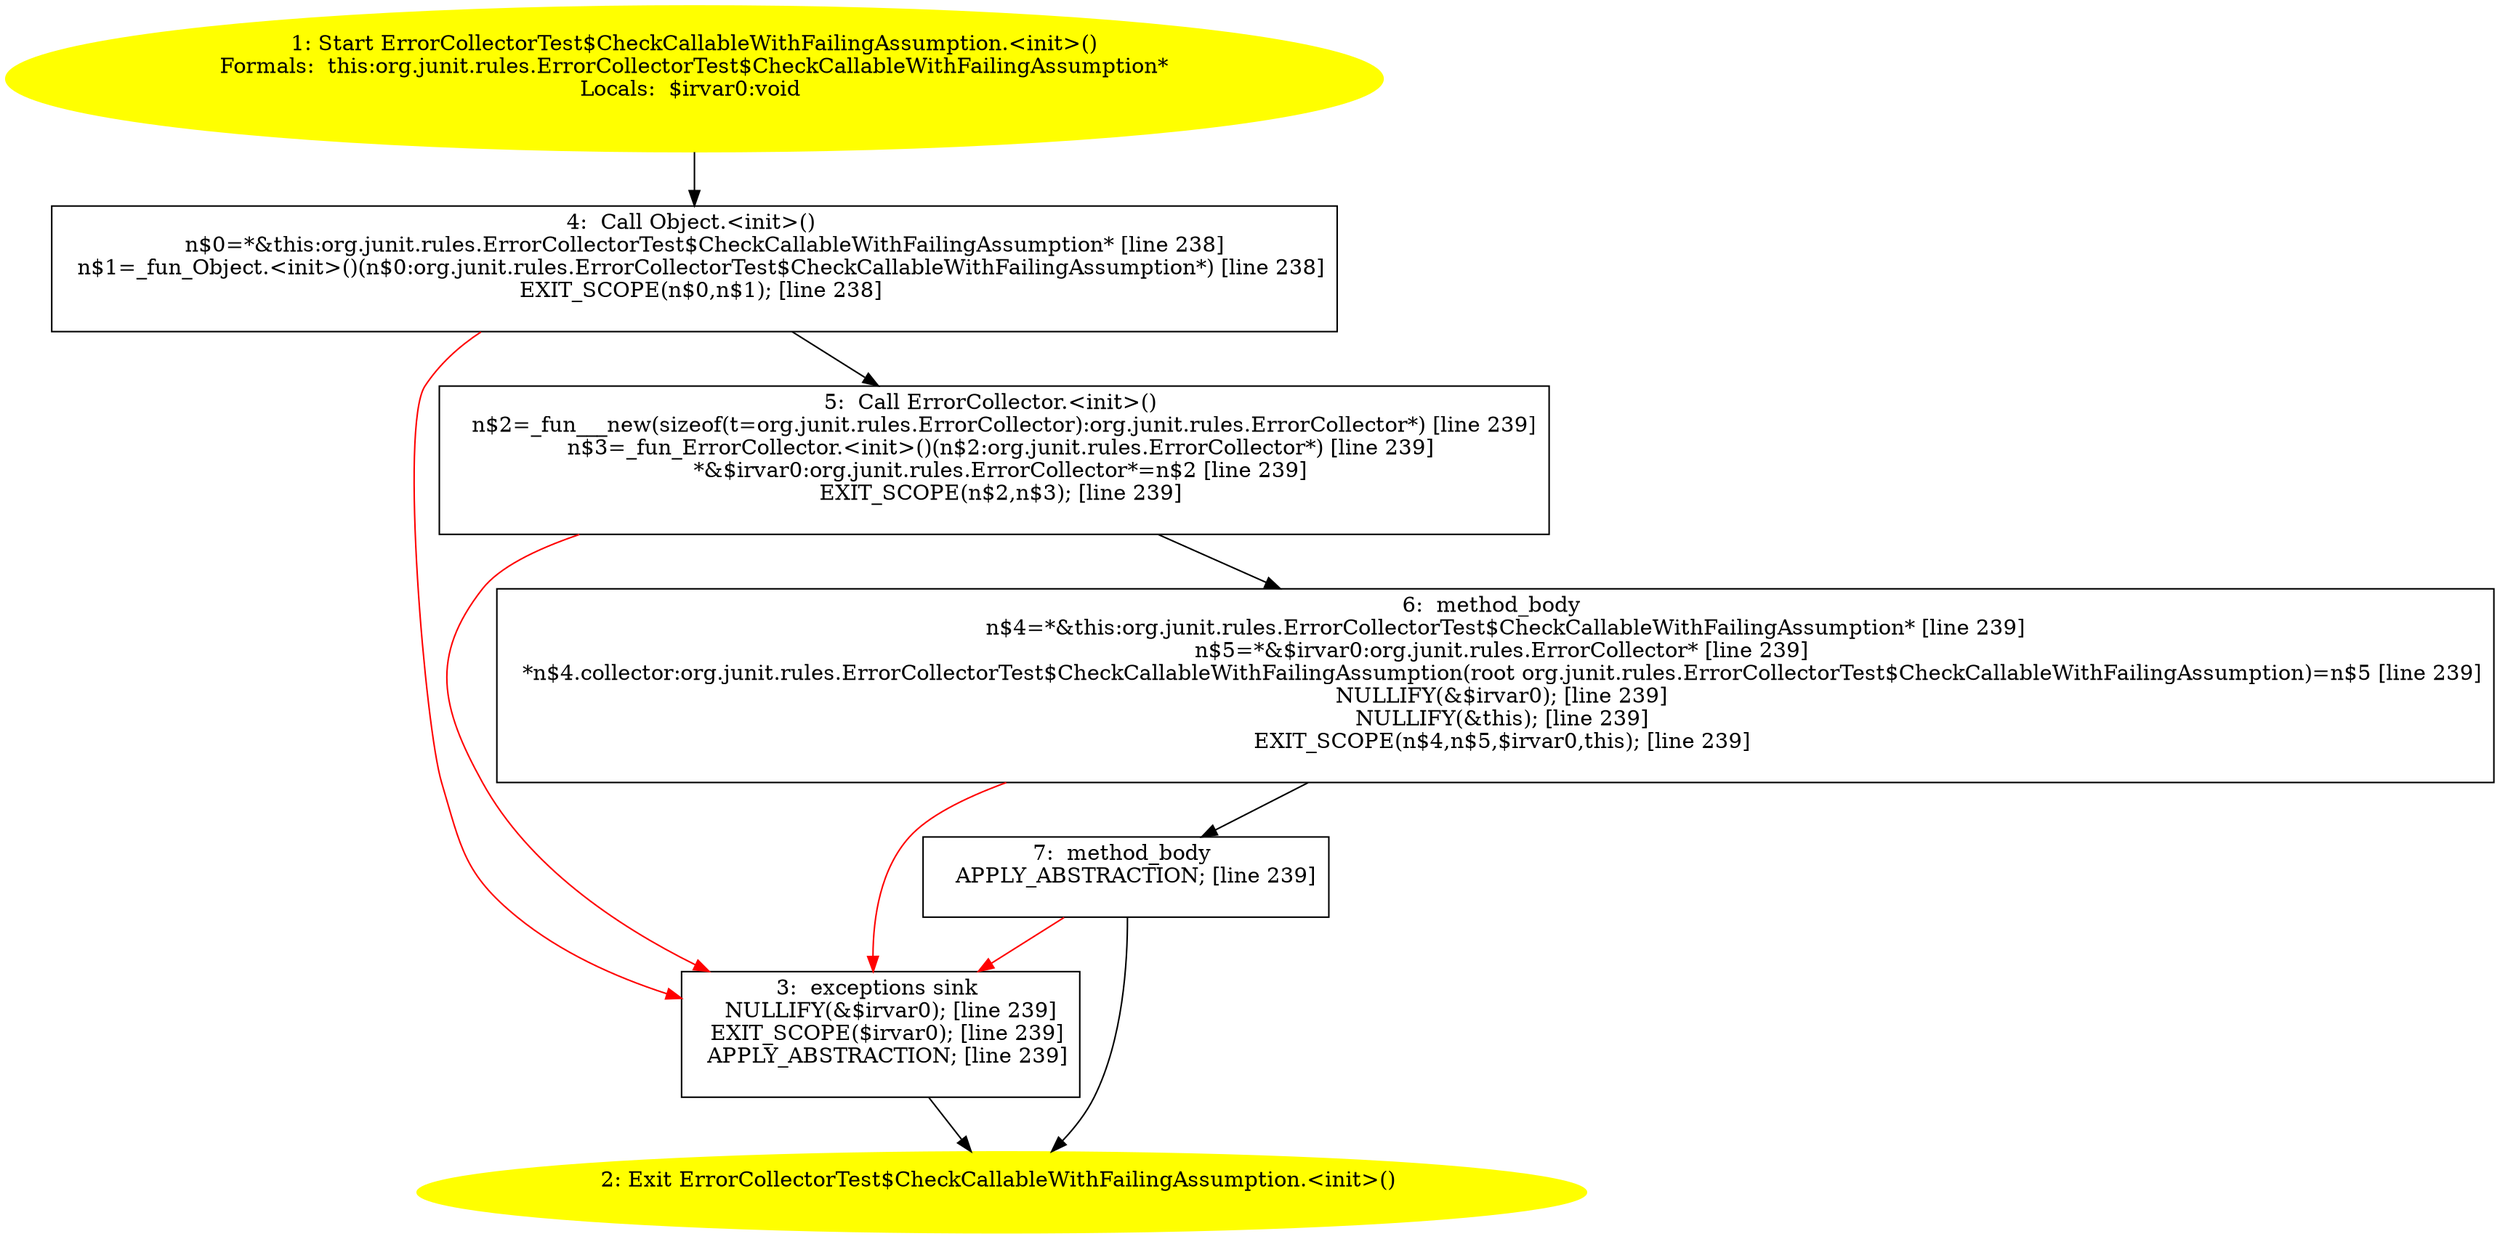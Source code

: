 /* @generated */
digraph cfg {
"org.junit.rules.ErrorCollectorTest$CheckCallableWithFailingAssumption.<init>().f4cab9710cc0517a75f0774b750c424e_1" [label="1: Start ErrorCollectorTest$CheckCallableWithFailingAssumption.<init>()\nFormals:  this:org.junit.rules.ErrorCollectorTest$CheckCallableWithFailingAssumption*\nLocals:  $irvar0:void \n  " color=yellow style=filled]
	

	 "org.junit.rules.ErrorCollectorTest$CheckCallableWithFailingAssumption.<init>().f4cab9710cc0517a75f0774b750c424e_1" -> "org.junit.rules.ErrorCollectorTest$CheckCallableWithFailingAssumption.<init>().f4cab9710cc0517a75f0774b750c424e_4" ;
"org.junit.rules.ErrorCollectorTest$CheckCallableWithFailingAssumption.<init>().f4cab9710cc0517a75f0774b750c424e_2" [label="2: Exit ErrorCollectorTest$CheckCallableWithFailingAssumption.<init>() \n  " color=yellow style=filled]
	

"org.junit.rules.ErrorCollectorTest$CheckCallableWithFailingAssumption.<init>().f4cab9710cc0517a75f0774b750c424e_3" [label="3:  exceptions sink \n   NULLIFY(&$irvar0); [line 239]\n  EXIT_SCOPE($irvar0); [line 239]\n  APPLY_ABSTRACTION; [line 239]\n " shape="box"]
	

	 "org.junit.rules.ErrorCollectorTest$CheckCallableWithFailingAssumption.<init>().f4cab9710cc0517a75f0774b750c424e_3" -> "org.junit.rules.ErrorCollectorTest$CheckCallableWithFailingAssumption.<init>().f4cab9710cc0517a75f0774b750c424e_2" ;
"org.junit.rules.ErrorCollectorTest$CheckCallableWithFailingAssumption.<init>().f4cab9710cc0517a75f0774b750c424e_4" [label="4:  Call Object.<init>() \n   n$0=*&this:org.junit.rules.ErrorCollectorTest$CheckCallableWithFailingAssumption* [line 238]\n  n$1=_fun_Object.<init>()(n$0:org.junit.rules.ErrorCollectorTest$CheckCallableWithFailingAssumption*) [line 238]\n  EXIT_SCOPE(n$0,n$1); [line 238]\n " shape="box"]
	

	 "org.junit.rules.ErrorCollectorTest$CheckCallableWithFailingAssumption.<init>().f4cab9710cc0517a75f0774b750c424e_4" -> "org.junit.rules.ErrorCollectorTest$CheckCallableWithFailingAssumption.<init>().f4cab9710cc0517a75f0774b750c424e_5" ;
	 "org.junit.rules.ErrorCollectorTest$CheckCallableWithFailingAssumption.<init>().f4cab9710cc0517a75f0774b750c424e_4" -> "org.junit.rules.ErrorCollectorTest$CheckCallableWithFailingAssumption.<init>().f4cab9710cc0517a75f0774b750c424e_3" [color="red" ];
"org.junit.rules.ErrorCollectorTest$CheckCallableWithFailingAssumption.<init>().f4cab9710cc0517a75f0774b750c424e_5" [label="5:  Call ErrorCollector.<init>() \n   n$2=_fun___new(sizeof(t=org.junit.rules.ErrorCollector):org.junit.rules.ErrorCollector*) [line 239]\n  n$3=_fun_ErrorCollector.<init>()(n$2:org.junit.rules.ErrorCollector*) [line 239]\n  *&$irvar0:org.junit.rules.ErrorCollector*=n$2 [line 239]\n  EXIT_SCOPE(n$2,n$3); [line 239]\n " shape="box"]
	

	 "org.junit.rules.ErrorCollectorTest$CheckCallableWithFailingAssumption.<init>().f4cab9710cc0517a75f0774b750c424e_5" -> "org.junit.rules.ErrorCollectorTest$CheckCallableWithFailingAssumption.<init>().f4cab9710cc0517a75f0774b750c424e_6" ;
	 "org.junit.rules.ErrorCollectorTest$CheckCallableWithFailingAssumption.<init>().f4cab9710cc0517a75f0774b750c424e_5" -> "org.junit.rules.ErrorCollectorTest$CheckCallableWithFailingAssumption.<init>().f4cab9710cc0517a75f0774b750c424e_3" [color="red" ];
"org.junit.rules.ErrorCollectorTest$CheckCallableWithFailingAssumption.<init>().f4cab9710cc0517a75f0774b750c424e_6" [label="6:  method_body \n   n$4=*&this:org.junit.rules.ErrorCollectorTest$CheckCallableWithFailingAssumption* [line 239]\n  n$5=*&$irvar0:org.junit.rules.ErrorCollector* [line 239]\n  *n$4.collector:org.junit.rules.ErrorCollectorTest$CheckCallableWithFailingAssumption(root org.junit.rules.ErrorCollectorTest$CheckCallableWithFailingAssumption)=n$5 [line 239]\n  NULLIFY(&$irvar0); [line 239]\n  NULLIFY(&this); [line 239]\n  EXIT_SCOPE(n$4,n$5,$irvar0,this); [line 239]\n " shape="box"]
	

	 "org.junit.rules.ErrorCollectorTest$CheckCallableWithFailingAssumption.<init>().f4cab9710cc0517a75f0774b750c424e_6" -> "org.junit.rules.ErrorCollectorTest$CheckCallableWithFailingAssumption.<init>().f4cab9710cc0517a75f0774b750c424e_7" ;
	 "org.junit.rules.ErrorCollectorTest$CheckCallableWithFailingAssumption.<init>().f4cab9710cc0517a75f0774b750c424e_6" -> "org.junit.rules.ErrorCollectorTest$CheckCallableWithFailingAssumption.<init>().f4cab9710cc0517a75f0774b750c424e_3" [color="red" ];
"org.junit.rules.ErrorCollectorTest$CheckCallableWithFailingAssumption.<init>().f4cab9710cc0517a75f0774b750c424e_7" [label="7:  method_body \n   APPLY_ABSTRACTION; [line 239]\n " shape="box"]
	

	 "org.junit.rules.ErrorCollectorTest$CheckCallableWithFailingAssumption.<init>().f4cab9710cc0517a75f0774b750c424e_7" -> "org.junit.rules.ErrorCollectorTest$CheckCallableWithFailingAssumption.<init>().f4cab9710cc0517a75f0774b750c424e_2" ;
	 "org.junit.rules.ErrorCollectorTest$CheckCallableWithFailingAssumption.<init>().f4cab9710cc0517a75f0774b750c424e_7" -> "org.junit.rules.ErrorCollectorTest$CheckCallableWithFailingAssumption.<init>().f4cab9710cc0517a75f0774b750c424e_3" [color="red" ];
}
